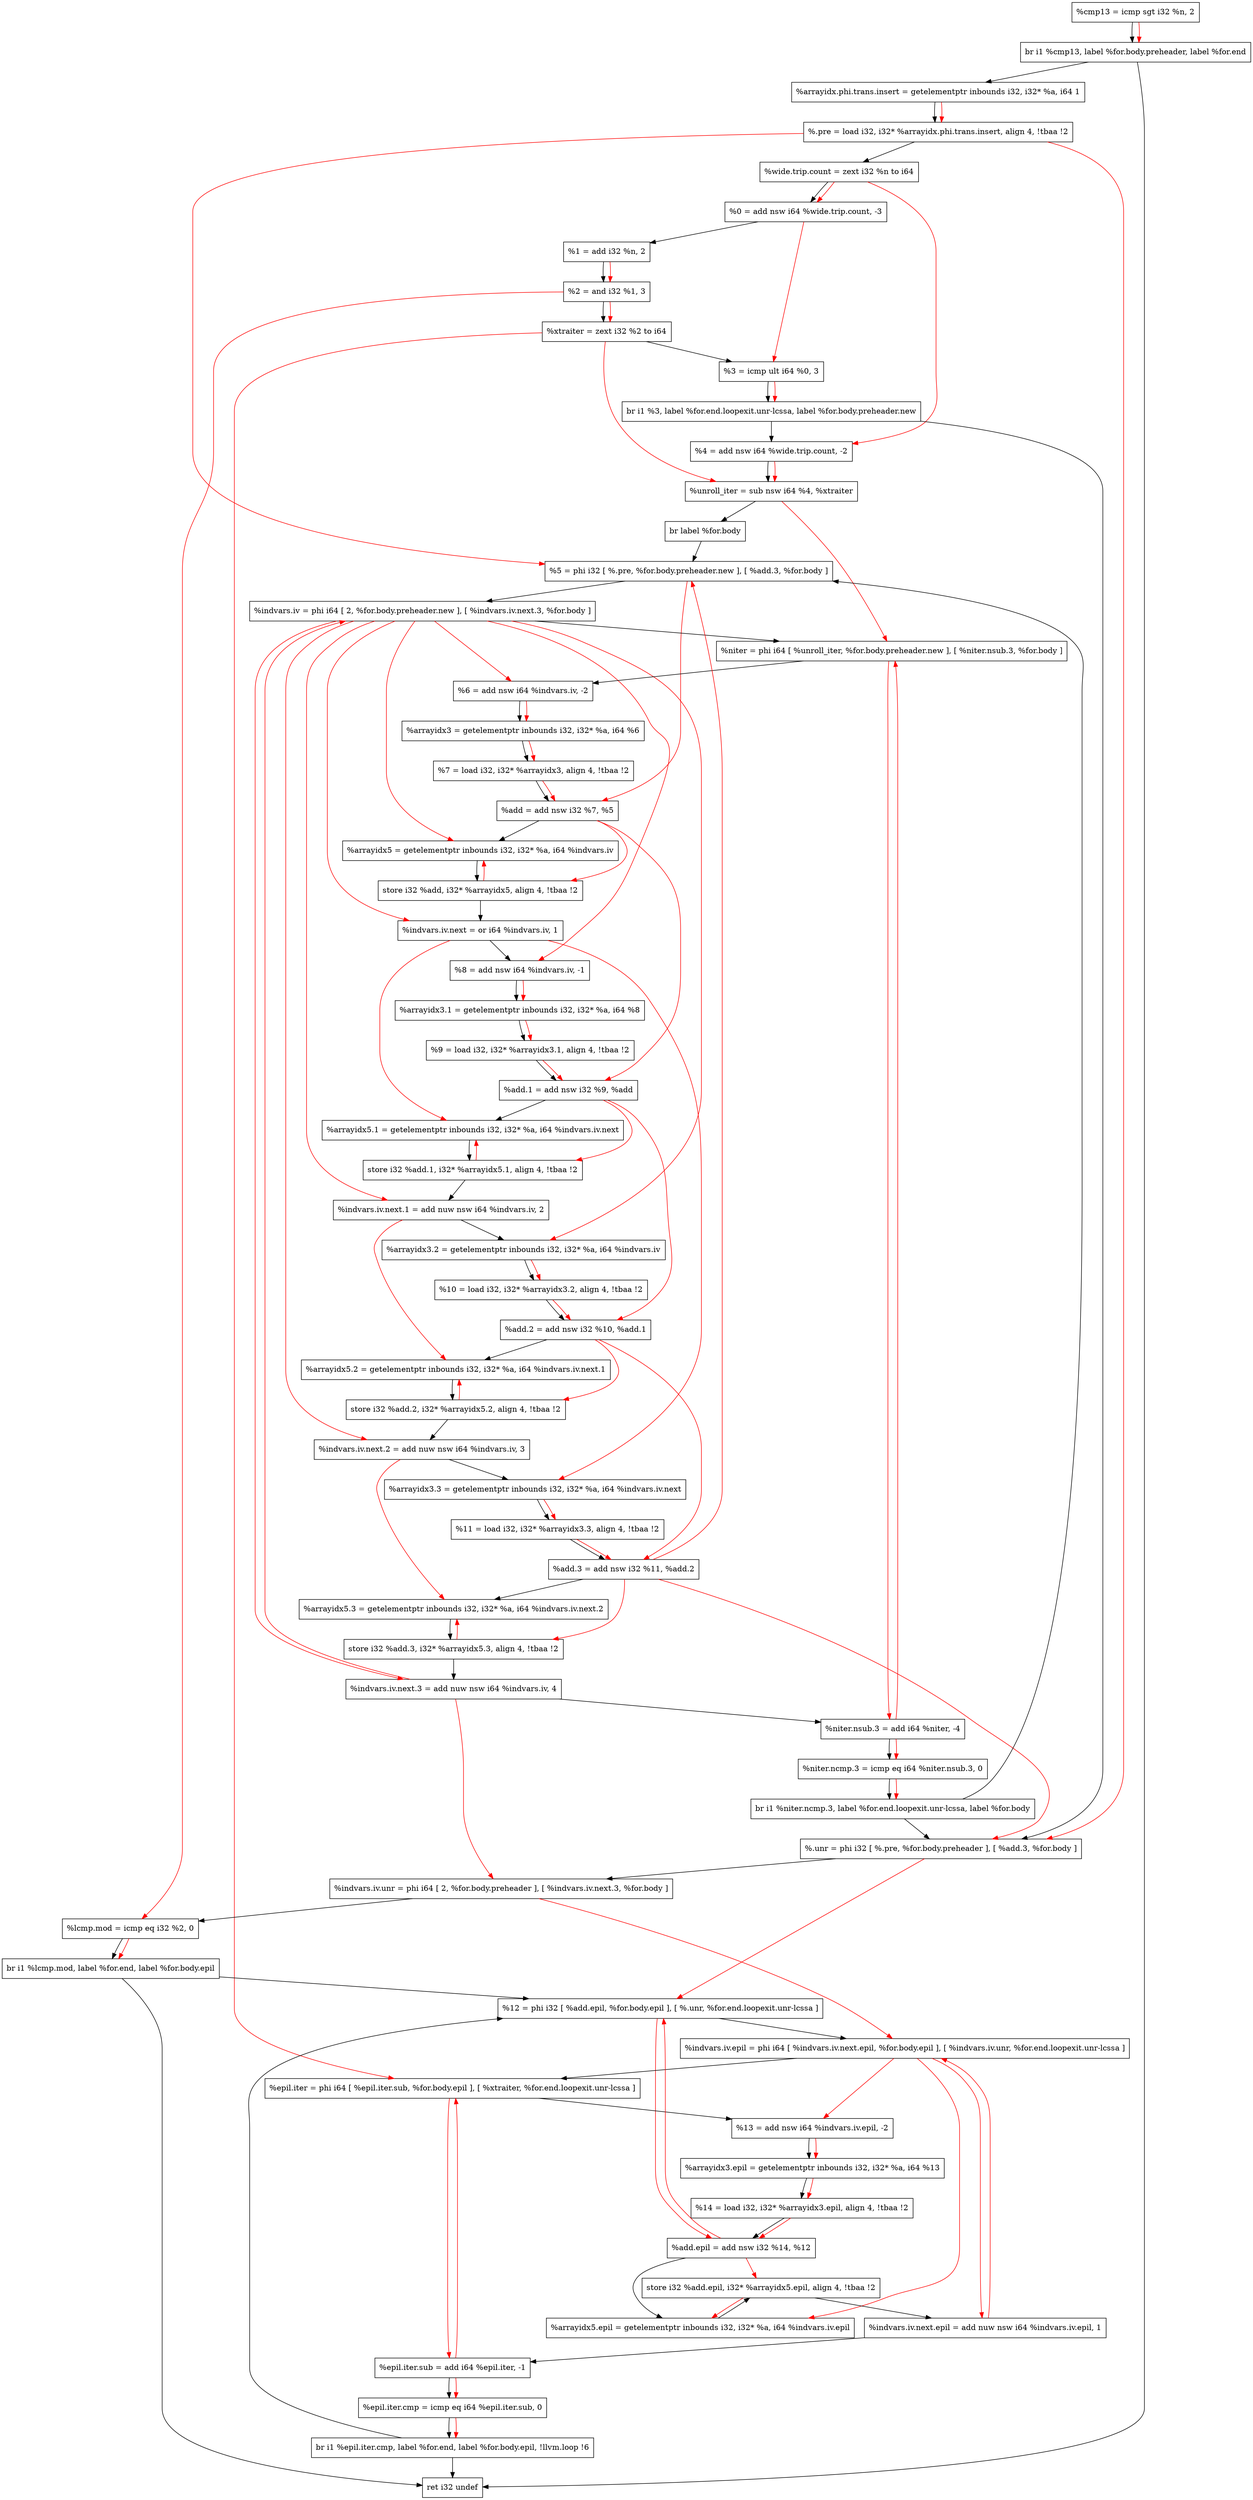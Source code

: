 digraph "CDFG for'func' function" {
	Node0x5593b7f2a190[shape=record, label="  %cmp13 = icmp sgt i32 %n, 2"];
	Node0x5593b7eb1c98[shape=record, label="  br i1 %cmp13, label %for.body.preheader, label %for.end"];
	Node0x5593b7f2a400[shape=record, label="  %arrayidx.phi.trans.insert = getelementptr inbounds i32, i32* %a, i64 1"];
	Node0x5593b7f29ad8[shape=record, label="  %.pre = load i32, i32* %arrayidx.phi.trans.insert, align 4, !tbaa !2"];
	Node0x5593b7f2b3b8[shape=record, label="  %wide.trip.count = zext i32 %n to i64"];
	Node0x5593b7f2b430[shape=record, label="  %0 = add nsw i64 %wide.trip.count, -3"];
	Node0x5593b7f2b4c0[shape=record, label="  %1 = add i32 %n, 2"];
	Node0x5593b7f2b580[shape=record, label="  %2 = and i32 %1, 3"];
	Node0x5593b7f2b608[shape=record, label="  %xtraiter = zext i32 %2 to i64"];
	Node0x5593b7f2b6e0[shape=record, label="  %3 = icmp ult i64 %0, 3"];
	Node0x5593b7ebd228[shape=record, label="  br i1 %3, label %for.end.loopexit.unr-lcssa, label %for.body.preheader.new"];
	Node0x5593b7f2b980[shape=record, label="  %4 = add nsw i64 %wide.trip.count, -2"];
	Node0x5593b7f2ba40[shape=record, label="  %unroll_iter = sub nsw i64 %4, %xtraiter"];
	Node0x5593b7f2bc88[shape=record, label="  br label %for.body"];
	Node0x5593b7f2bd08[shape=record, label="  %5 = phi i32 [ %.pre, %for.body.preheader.new ], [ %add.3, %for.body ]"];
	Node0x5593b7f2be98[shape=record, label="  %indvars.iv = phi i64 [ 2, %for.body.preheader.new ], [ %indvars.iv.next.3, %for.body ]"];
	Node0x5593b7f2bff8[shape=record, label="  %niter = phi i64 [ %unroll_iter, %for.body.preheader.new ], [ %niter.nsub.3, %for.body ]"];
	Node0x5593b7f2c0e0[shape=record, label="  %6 = add nsw i64 %indvars.iv, -2"];
	Node0x5593b7f2c150[shape=record, label="  %arrayidx3 = getelementptr inbounds i32, i32* %a, i64 %6"];
	Node0x5593b7f2c1e8[shape=record, label="  %7 = load i32, i32* %arrayidx3, align 4, !tbaa !2"];
	Node0x5593b7f2c870[shape=record, label="  %add = add nsw i32 %7, %5"];
	Node0x5593b7f2c900[shape=record, label="  %arrayidx5 = getelementptr inbounds i32, i32* %a, i64 %indvars.iv"];
	Node0x5593b7f2c9b0[shape=record, label="  store i32 %add, i32* %arrayidx5, align 4, !tbaa !2"];
	Node0x5593b7f2ca30[shape=record, label="  %indvars.iv.next = or i64 %indvars.iv, 1"];
	Node0x5593b7f2cb00[shape=record, label="  %8 = add nsw i64 %indvars.iv, -1"];
	Node0x5593b7f2cb70[shape=record, label="  %arrayidx3.1 = getelementptr inbounds i32, i32* %a, i64 %8"];
	Node0x5593b7f2cc08[shape=record, label="  %9 = load i32, i32* %arrayidx3.1, align 4, !tbaa !2"];
	Node0x5593b7f2cc80[shape=record, label="  %add.1 = add nsw i32 %9, %add"];
	Node0x5593b7f2cd40[shape=record, label="  %arrayidx5.1 = getelementptr inbounds i32, i32* %a, i64 %indvars.iv.next"];
	Node0x5593b7f2cdc0[shape=record, label="  store i32 %add.1, i32* %arrayidx5.1, align 4, !tbaa !2"];
	Node0x5593b7f2ce70[shape=record, label="  %indvars.iv.next.1 = add nuw nsw i64 %indvars.iv, 2"];
	Node0x5593b7f2cf10[shape=record, label="  %arrayidx3.2 = getelementptr inbounds i32, i32* %a, i64 %indvars.iv"];
	Node0x5593b7f2d2c8[shape=record, label="  %10 = load i32, i32* %arrayidx3.2, align 4, !tbaa !2"];
	Node0x5593b7f2d340[shape=record, label="  %add.2 = add nsw i32 %10, %add.1"];
	Node0x5593b7f2d430[shape=record, label="  %arrayidx5.2 = getelementptr inbounds i32, i32* %a, i64 %indvars.iv.next.1"];
	Node0x5593b7f2d4b0[shape=record, label="  store i32 %add.2, i32* %arrayidx5.2, align 4, !tbaa !2"];
	Node0x5593b7f2d530[shape=record, label="  %indvars.iv.next.2 = add nuw nsw i64 %indvars.iv, 3"];
	Node0x5593b7f2d5d0[shape=record, label="  %arrayidx3.3 = getelementptr inbounds i32, i32* %a, i64 %indvars.iv.next"];
	Node0x5593b7f2d638[shape=record, label="  %11 = load i32, i32* %arrayidx3.3, align 4, !tbaa !2"];
	Node0x5593b7f2d6b0[shape=record, label="  %add.3 = add nsw i32 %11, %add.2"];
	Node0x5593b7f2d750[shape=record, label="  %arrayidx5.3 = getelementptr inbounds i32, i32* %a, i64 %indvars.iv.next.2"];
	Node0x5593b7f2d7d0[shape=record, label="  store i32 %add.3, i32* %arrayidx5.3, align 4, !tbaa !2"];
	Node0x5593b7f2d850[shape=record, label="  %indvars.iv.next.3 = add nuw nsw i64 %indvars.iv, 4"];
	Node0x5593b7f2d8c0[shape=record, label="  %niter.nsub.3 = add i64 %niter, -4"];
	Node0x5593b7f2d930[shape=record, label="  %niter.ncmp.3 = icmp eq i64 %niter.nsub.3, 0"];
	Node0x5593b7ebd468[shape=record, label="  br i1 %niter.ncmp.3, label %for.end.loopexit.unr-lcssa, label %for.body"];
	Node0x5593b7f2b9c8[shape=record, label="  %.unr = phi i32 [ %.pre, %for.body.preheader ], [ %add.3, %for.body ]"];
	Node0x5593b7f2da58[shape=record, label="  %indvars.iv.unr = phi i64 [ 2, %for.body.preheader ], [ %indvars.iv.next.3, %for.body ]"];
	Node0x5593b7f2db20[shape=record, label="  %lcmp.mod = icmp eq i32 %2, 0"];
	Node0x5593b7ebd588[shape=record, label="  br i1 %lcmp.mod, label %for.end, label %for.body.epil"];
	Node0x5593b7f2dc78[shape=record, label="  %12 = phi i32 [ %add.epil, %for.body.epil ], [ %.unr, %for.end.loopexit.unr-lcssa ]"];
	Node0x5593b7f2dd98[shape=record, label="  %indvars.iv.epil = phi i64 [ %indvars.iv.next.epil, %for.body.epil ], [ %indvars.iv.unr, %for.end.loopexit.unr-lcssa ]"];
	Node0x5593b7f2dec8[shape=record, label="  %epil.iter = phi i64 [ %epil.iter.sub, %for.body.epil ], [ %xtraiter, %for.end.loopexit.unr-lcssa ]"];
	Node0x5593b7f2df90[shape=record, label="  %13 = add nsw i64 %indvars.iv.epil, -2"];
	Node0x5593b7f2e000[shape=record, label="  %arrayidx3.epil = getelementptr inbounds i32, i32* %a, i64 %13"];
	Node0x5593b7f2b908[shape=record, label="  %14 = load i32, i32* %arrayidx3.epil, align 4, !tbaa !2"];
	Node0x5593b7f2e080[shape=record, label="  %add.epil = add nsw i32 %14, %12"];
	Node0x5593b7f2e0f0[shape=record, label="  %arrayidx5.epil = getelementptr inbounds i32, i32* %a, i64 %indvars.iv.epil"];
	Node0x5593b7f2e980[shape=record, label="  store i32 %add.epil, i32* %arrayidx5.epil, align 4, !tbaa !2"];
	Node0x5593b7f2ea60[shape=record, label="  %indvars.iv.next.epil = add nuw nsw i64 %indvars.iv.epil, 1"];
	Node0x5593b7f2ead0[shape=record, label="  %epil.iter.sub = add i64 %epil.iter, -1"];
	Node0x5593b7f2eb40[shape=record, label="  %epil.iter.cmp = icmp eq i64 %epil.iter.sub, 0"];
	Node0x5593b7f2ebc8[shape=record, label="  br i1 %epil.iter.cmp, label %for.end, label %for.body.epil, !llvm.loop !6"];
	Node0x5593b7f2a328[shape=record, label="  ret i32 undef"];
	Node0x5593b7f2a190 -> Node0x5593b7eb1c98
	Node0x5593b7eb1c98 -> Node0x5593b7f2a400
	Node0x5593b7eb1c98 -> Node0x5593b7f2a328
	Node0x5593b7f2a400 -> Node0x5593b7f29ad8
	Node0x5593b7f29ad8 -> Node0x5593b7f2b3b8
	Node0x5593b7f2b3b8 -> Node0x5593b7f2b430
	Node0x5593b7f2b430 -> Node0x5593b7f2b4c0
	Node0x5593b7f2b4c0 -> Node0x5593b7f2b580
	Node0x5593b7f2b580 -> Node0x5593b7f2b608
	Node0x5593b7f2b608 -> Node0x5593b7f2b6e0
	Node0x5593b7f2b6e0 -> Node0x5593b7ebd228
	Node0x5593b7ebd228 -> Node0x5593b7f2b9c8
	Node0x5593b7ebd228 -> Node0x5593b7f2b980
	Node0x5593b7f2b980 -> Node0x5593b7f2ba40
	Node0x5593b7f2ba40 -> Node0x5593b7f2bc88
	Node0x5593b7f2bc88 -> Node0x5593b7f2bd08
	Node0x5593b7f2bd08 -> Node0x5593b7f2be98
	Node0x5593b7f2be98 -> Node0x5593b7f2bff8
	Node0x5593b7f2bff8 -> Node0x5593b7f2c0e0
	Node0x5593b7f2c0e0 -> Node0x5593b7f2c150
	Node0x5593b7f2c150 -> Node0x5593b7f2c1e8
	Node0x5593b7f2c1e8 -> Node0x5593b7f2c870
	Node0x5593b7f2c870 -> Node0x5593b7f2c900
	Node0x5593b7f2c900 -> Node0x5593b7f2c9b0
	Node0x5593b7f2c9b0 -> Node0x5593b7f2ca30
	Node0x5593b7f2ca30 -> Node0x5593b7f2cb00
	Node0x5593b7f2cb00 -> Node0x5593b7f2cb70
	Node0x5593b7f2cb70 -> Node0x5593b7f2cc08
	Node0x5593b7f2cc08 -> Node0x5593b7f2cc80
	Node0x5593b7f2cc80 -> Node0x5593b7f2cd40
	Node0x5593b7f2cd40 -> Node0x5593b7f2cdc0
	Node0x5593b7f2cdc0 -> Node0x5593b7f2ce70
	Node0x5593b7f2ce70 -> Node0x5593b7f2cf10
	Node0x5593b7f2cf10 -> Node0x5593b7f2d2c8
	Node0x5593b7f2d2c8 -> Node0x5593b7f2d340
	Node0x5593b7f2d340 -> Node0x5593b7f2d430
	Node0x5593b7f2d430 -> Node0x5593b7f2d4b0
	Node0x5593b7f2d4b0 -> Node0x5593b7f2d530
	Node0x5593b7f2d530 -> Node0x5593b7f2d5d0
	Node0x5593b7f2d5d0 -> Node0x5593b7f2d638
	Node0x5593b7f2d638 -> Node0x5593b7f2d6b0
	Node0x5593b7f2d6b0 -> Node0x5593b7f2d750
	Node0x5593b7f2d750 -> Node0x5593b7f2d7d0
	Node0x5593b7f2d7d0 -> Node0x5593b7f2d850
	Node0x5593b7f2d850 -> Node0x5593b7f2d8c0
	Node0x5593b7f2d8c0 -> Node0x5593b7f2d930
	Node0x5593b7f2d930 -> Node0x5593b7ebd468
	Node0x5593b7ebd468 -> Node0x5593b7f2b9c8
	Node0x5593b7ebd468 -> Node0x5593b7f2bd08
	Node0x5593b7f2b9c8 -> Node0x5593b7f2da58
	Node0x5593b7f2da58 -> Node0x5593b7f2db20
	Node0x5593b7f2db20 -> Node0x5593b7ebd588
	Node0x5593b7ebd588 -> Node0x5593b7f2a328
	Node0x5593b7ebd588 -> Node0x5593b7f2dc78
	Node0x5593b7f2dc78 -> Node0x5593b7f2dd98
	Node0x5593b7f2dd98 -> Node0x5593b7f2dec8
	Node0x5593b7f2dec8 -> Node0x5593b7f2df90
	Node0x5593b7f2df90 -> Node0x5593b7f2e000
	Node0x5593b7f2e000 -> Node0x5593b7f2b908
	Node0x5593b7f2b908 -> Node0x5593b7f2e080
	Node0x5593b7f2e080 -> Node0x5593b7f2e0f0
	Node0x5593b7f2e0f0 -> Node0x5593b7f2e980
	Node0x5593b7f2e980 -> Node0x5593b7f2ea60
	Node0x5593b7f2ea60 -> Node0x5593b7f2ead0
	Node0x5593b7f2ead0 -> Node0x5593b7f2eb40
	Node0x5593b7f2eb40 -> Node0x5593b7f2ebc8
	Node0x5593b7f2ebc8 -> Node0x5593b7f2a328
	Node0x5593b7f2ebc8 -> Node0x5593b7f2dc78
edge [color=red]
	Node0x5593b7f2a190 -> Node0x5593b7eb1c98
	Node0x5593b7f2a400 -> Node0x5593b7f29ad8
	Node0x5593b7f2b3b8 -> Node0x5593b7f2b430
	Node0x5593b7f2b4c0 -> Node0x5593b7f2b580
	Node0x5593b7f2b580 -> Node0x5593b7f2b608
	Node0x5593b7f2b430 -> Node0x5593b7f2b6e0
	Node0x5593b7f2b6e0 -> Node0x5593b7ebd228
	Node0x5593b7f2b3b8 -> Node0x5593b7f2b980
	Node0x5593b7f2b980 -> Node0x5593b7f2ba40
	Node0x5593b7f2b608 -> Node0x5593b7f2ba40
	Node0x5593b7f29ad8 -> Node0x5593b7f2bd08
	Node0x5593b7f2d6b0 -> Node0x5593b7f2bd08
	Node0x5593b7f2d850 -> Node0x5593b7f2be98
	Node0x5593b7f2ba40 -> Node0x5593b7f2bff8
	Node0x5593b7f2d8c0 -> Node0x5593b7f2bff8
	Node0x5593b7f2be98 -> Node0x5593b7f2c0e0
	Node0x5593b7f2c0e0 -> Node0x5593b7f2c150
	Node0x5593b7f2c150 -> Node0x5593b7f2c1e8
	Node0x5593b7f2c1e8 -> Node0x5593b7f2c870
	Node0x5593b7f2bd08 -> Node0x5593b7f2c870
	Node0x5593b7f2be98 -> Node0x5593b7f2c900
	Node0x5593b7f2c870 -> Node0x5593b7f2c9b0
	Node0x5593b7f2c9b0 -> Node0x5593b7f2c900
	Node0x5593b7f2be98 -> Node0x5593b7f2ca30
	Node0x5593b7f2be98 -> Node0x5593b7f2cb00
	Node0x5593b7f2cb00 -> Node0x5593b7f2cb70
	Node0x5593b7f2cb70 -> Node0x5593b7f2cc08
	Node0x5593b7f2cc08 -> Node0x5593b7f2cc80
	Node0x5593b7f2c870 -> Node0x5593b7f2cc80
	Node0x5593b7f2ca30 -> Node0x5593b7f2cd40
	Node0x5593b7f2cc80 -> Node0x5593b7f2cdc0
	Node0x5593b7f2cdc0 -> Node0x5593b7f2cd40
	Node0x5593b7f2be98 -> Node0x5593b7f2ce70
	Node0x5593b7f2be98 -> Node0x5593b7f2cf10
	Node0x5593b7f2cf10 -> Node0x5593b7f2d2c8
	Node0x5593b7f2d2c8 -> Node0x5593b7f2d340
	Node0x5593b7f2cc80 -> Node0x5593b7f2d340
	Node0x5593b7f2ce70 -> Node0x5593b7f2d430
	Node0x5593b7f2d340 -> Node0x5593b7f2d4b0
	Node0x5593b7f2d4b0 -> Node0x5593b7f2d430
	Node0x5593b7f2be98 -> Node0x5593b7f2d530
	Node0x5593b7f2ca30 -> Node0x5593b7f2d5d0
	Node0x5593b7f2d5d0 -> Node0x5593b7f2d638
	Node0x5593b7f2d638 -> Node0x5593b7f2d6b0
	Node0x5593b7f2d340 -> Node0x5593b7f2d6b0
	Node0x5593b7f2d530 -> Node0x5593b7f2d750
	Node0x5593b7f2d6b0 -> Node0x5593b7f2d7d0
	Node0x5593b7f2d7d0 -> Node0x5593b7f2d750
	Node0x5593b7f2be98 -> Node0x5593b7f2d850
	Node0x5593b7f2bff8 -> Node0x5593b7f2d8c0
	Node0x5593b7f2d8c0 -> Node0x5593b7f2d930
	Node0x5593b7f2d930 -> Node0x5593b7ebd468
	Node0x5593b7f29ad8 -> Node0x5593b7f2b9c8
	Node0x5593b7f2d6b0 -> Node0x5593b7f2b9c8
	Node0x5593b7f2d850 -> Node0x5593b7f2da58
	Node0x5593b7f2b580 -> Node0x5593b7f2db20
	Node0x5593b7f2db20 -> Node0x5593b7ebd588
	Node0x5593b7f2e080 -> Node0x5593b7f2dc78
	Node0x5593b7f2b9c8 -> Node0x5593b7f2dc78
	Node0x5593b7f2ea60 -> Node0x5593b7f2dd98
	Node0x5593b7f2da58 -> Node0x5593b7f2dd98
	Node0x5593b7f2ead0 -> Node0x5593b7f2dec8
	Node0x5593b7f2b608 -> Node0x5593b7f2dec8
	Node0x5593b7f2dd98 -> Node0x5593b7f2df90
	Node0x5593b7f2df90 -> Node0x5593b7f2e000
	Node0x5593b7f2e000 -> Node0x5593b7f2b908
	Node0x5593b7f2b908 -> Node0x5593b7f2e080
	Node0x5593b7f2dc78 -> Node0x5593b7f2e080
	Node0x5593b7f2dd98 -> Node0x5593b7f2e0f0
	Node0x5593b7f2e080 -> Node0x5593b7f2e980
	Node0x5593b7f2e980 -> Node0x5593b7f2e0f0
	Node0x5593b7f2dd98 -> Node0x5593b7f2ea60
	Node0x5593b7f2dec8 -> Node0x5593b7f2ead0
	Node0x5593b7f2ead0 -> Node0x5593b7f2eb40
	Node0x5593b7f2eb40 -> Node0x5593b7f2ebc8
}
